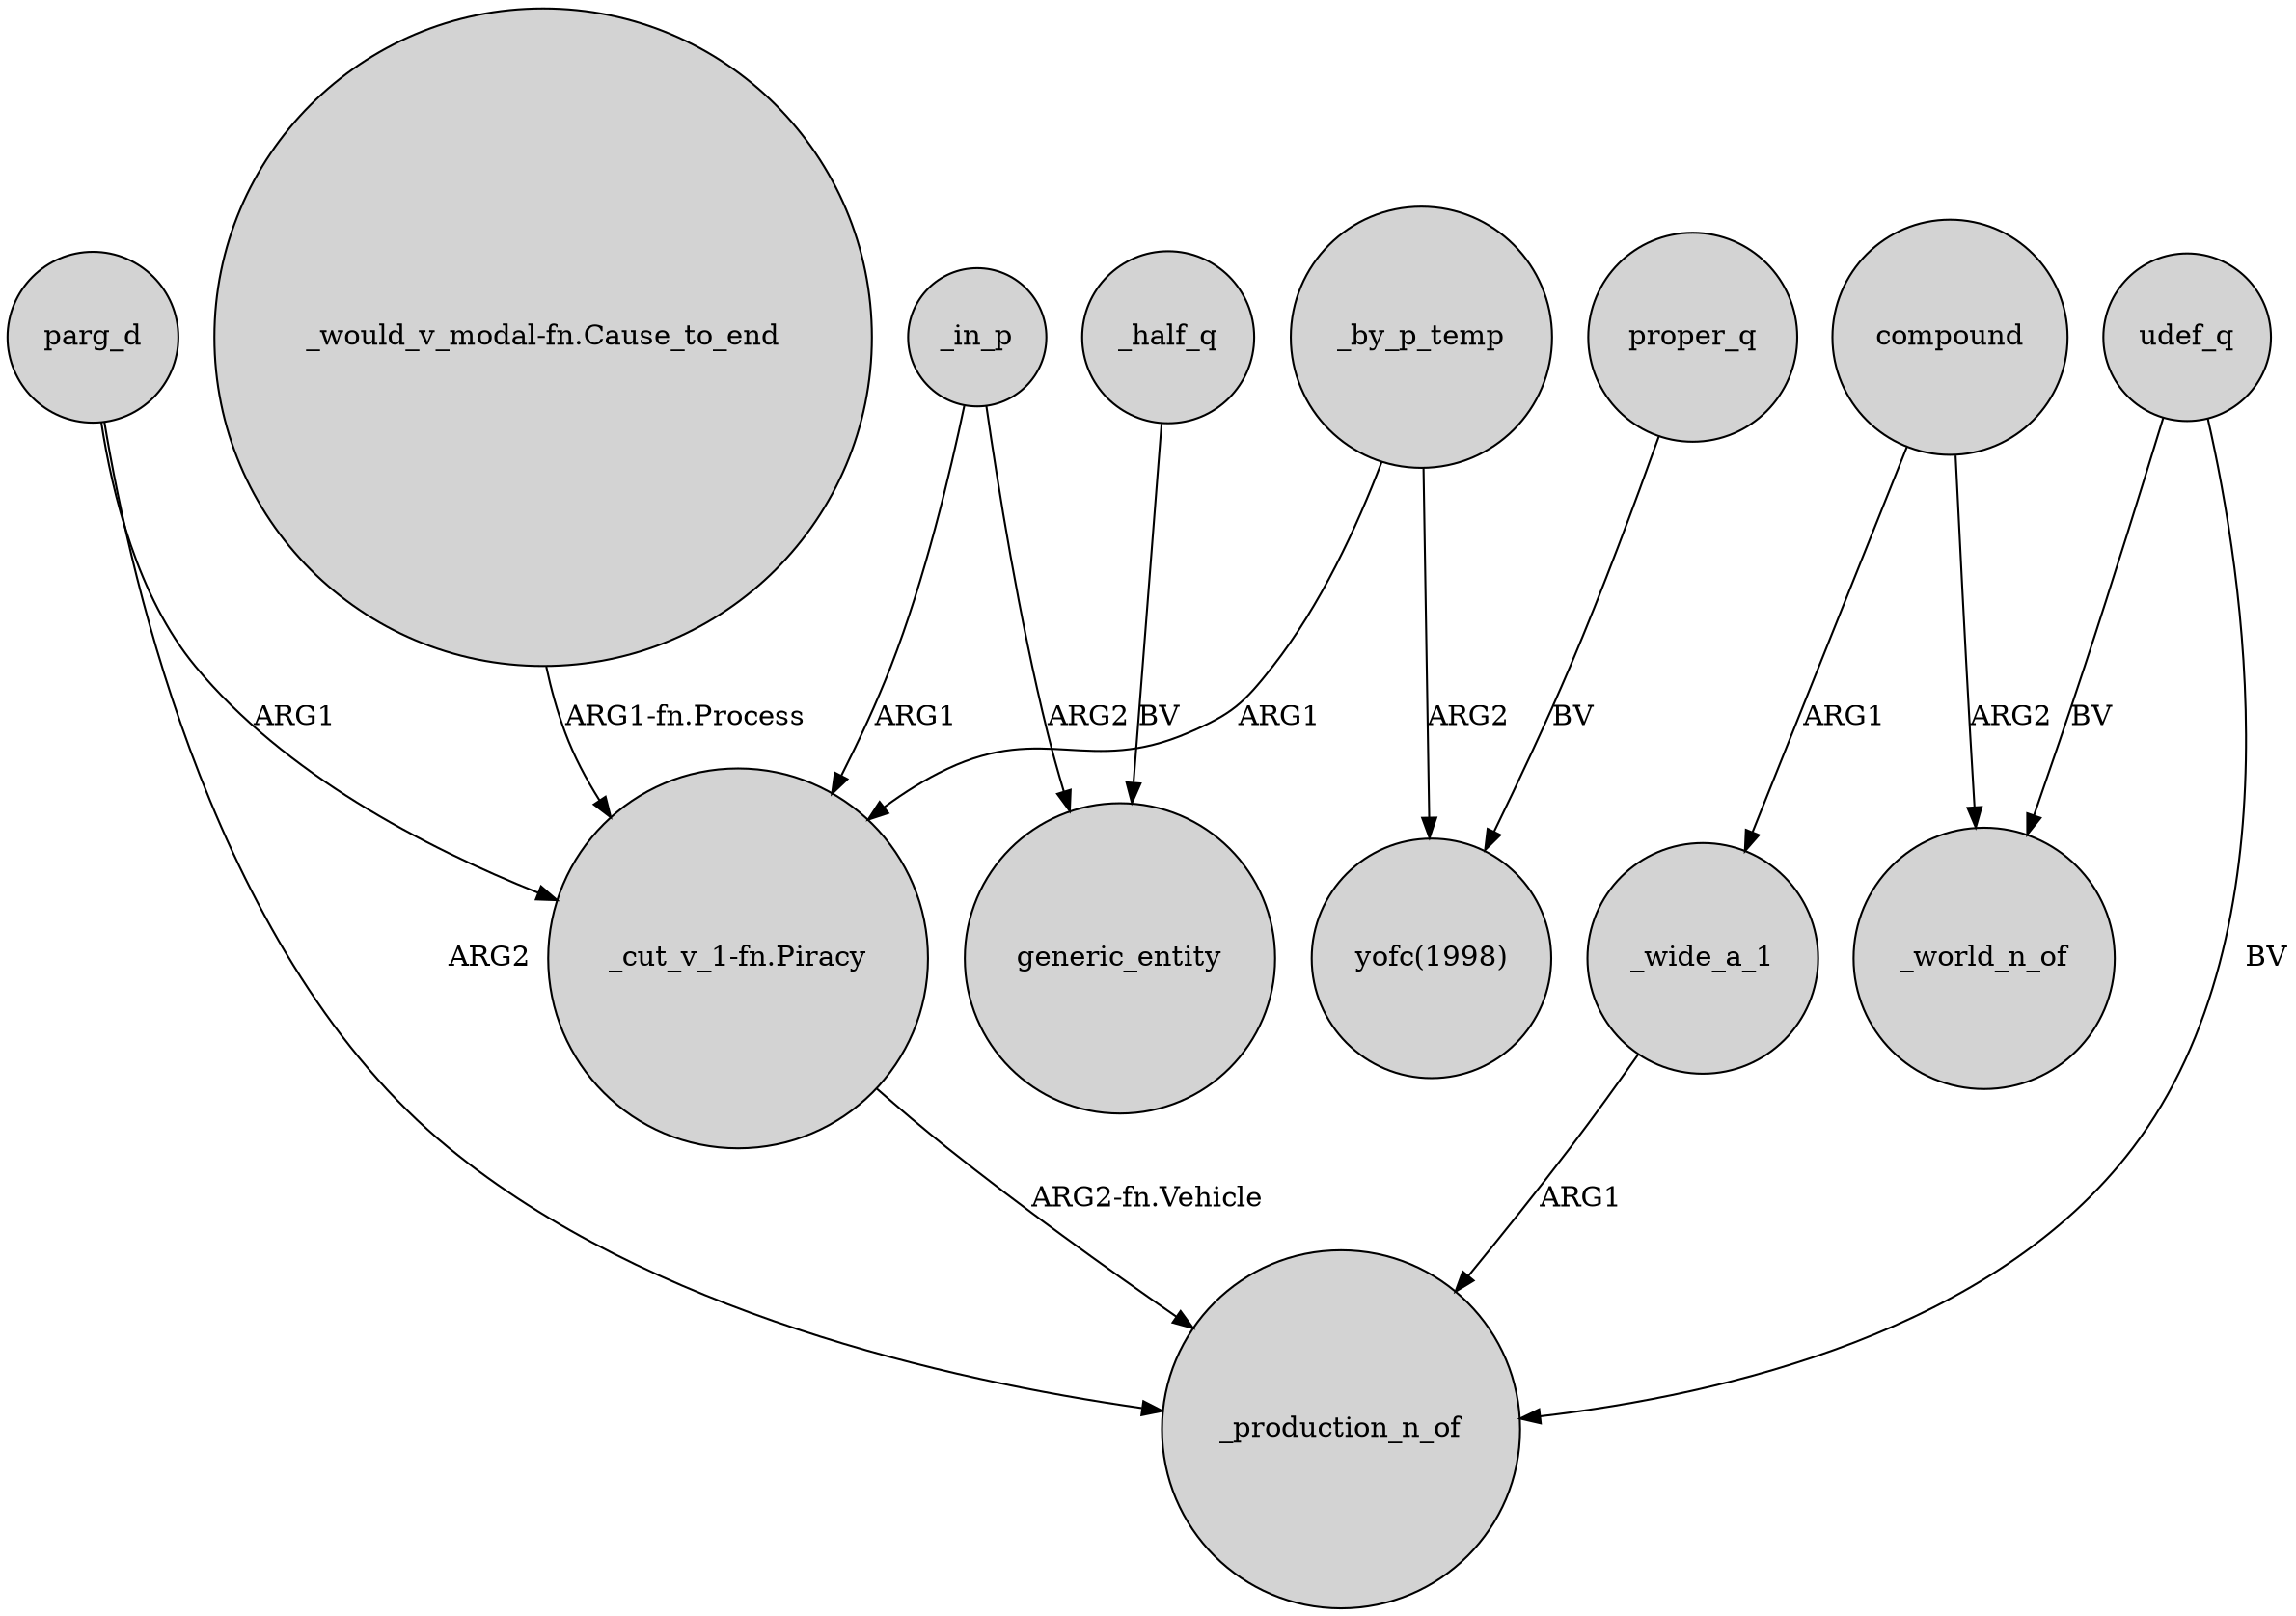digraph {
	node [shape=circle style=filled]
	_in_p -> "_cut_v_1-fn.Piracy" [label=ARG1]
	proper_q -> "yofc(1998)" [label=BV]
	parg_d -> "_cut_v_1-fn.Piracy" [label=ARG1]
	compound -> _world_n_of [label=ARG2]
	_half_q -> generic_entity [label=BV]
	_wide_a_1 -> _production_n_of [label=ARG1]
	_by_p_temp -> "_cut_v_1-fn.Piracy" [label=ARG1]
	parg_d -> _production_n_of [label=ARG2]
	_by_p_temp -> "yofc(1998)" [label=ARG2]
	"_cut_v_1-fn.Piracy" -> _production_n_of [label="ARG2-fn.Vehicle"]
	udef_q -> _world_n_of [label=BV]
	"_would_v_modal-fn.Cause_to_end" -> "_cut_v_1-fn.Piracy" [label="ARG1-fn.Process"]
	compound -> _wide_a_1 [label=ARG1]
	_in_p -> generic_entity [label=ARG2]
	udef_q -> _production_n_of [label=BV]
}
